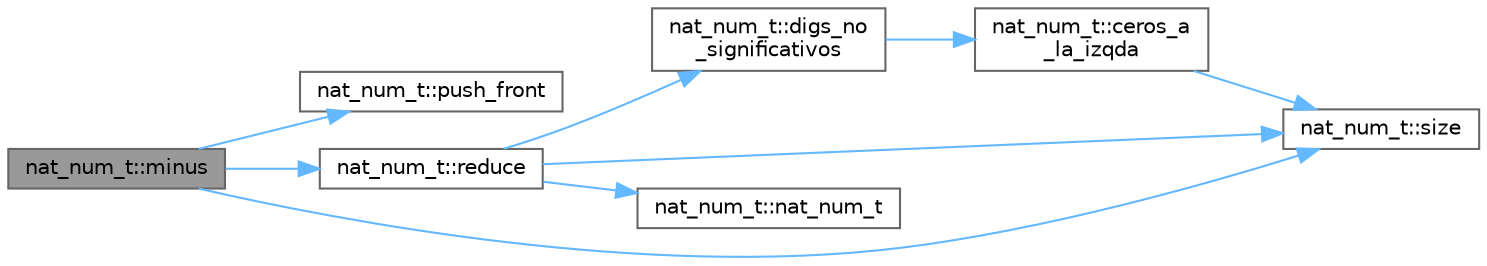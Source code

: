 digraph "nat_num_t::minus"
{
 // INTERACTIVE_SVG=YES
 // LATEX_PDF_SIZE
  bgcolor="transparent";
  edge [fontname=Helvetica,fontsize=10,labelfontname=Helvetica,labelfontsize=10];
  node [fontname=Helvetica,fontsize=10,shape=box,height=0.2,width=0.4];
  rankdir="LR";
  Node1 [label="nat_num_t::minus",height=0.2,width=0.4,color="gray40", fillcolor="grey60", style="filled", fontcolor="black",tooltip=" "];
  Node1 -> Node2 [color="steelblue1",style="solid"];
  Node2 [label="nat_num_t::push_front",height=0.2,width=0.4,color="grey40", fillcolor="white", style="filled",URL="$classnat__num__t.html#aa0ced0babafe7e7e98b393c63d0c06d9",tooltip=" "];
  Node1 -> Node3 [color="steelblue1",style="solid"];
  Node3 [label="nat_num_t::reduce",height=0.2,width=0.4,color="grey40", fillcolor="white", style="filled",URL="$classnat__num__t.html#a5a1e29dfd320bf08016a2f0227621f0d",tooltip=" "];
  Node3 -> Node4 [color="steelblue1",style="solid"];
  Node4 [label="nat_num_t::digs_no\l_significativos",height=0.2,width=0.4,color="grey40", fillcolor="white", style="filled",URL="$classnat__num__t.html#a14b63725918fba3ba1f731c3cda4b6ca",tooltip=" "];
  Node4 -> Node5 [color="steelblue1",style="solid"];
  Node5 [label="nat_num_t::ceros_a\l_la_izqda",height=0.2,width=0.4,color="grey40", fillcolor="white", style="filled",URL="$classnat__num__t.html#a2a7eae79a48f9b29a40c9103cfac72d7",tooltip=" "];
  Node5 -> Node6 [color="steelblue1",style="solid"];
  Node6 [label="nat_num_t::size",height=0.2,width=0.4,color="grey40", fillcolor="white", style="filled",URL="$classnat__num__t.html#a3f420ff49cf6b55ef38936b2035a4071",tooltip=" "];
  Node3 -> Node7 [color="steelblue1",style="solid"];
  Node7 [label="nat_num_t::nat_num_t",height=0.2,width=0.4,color="grey40", fillcolor="white", style="filled",URL="$classnat__num__t.html#a8f8bdd2355aab6b9b24f4c87cd68f5b7",tooltip=" "];
  Node3 -> Node6 [color="steelblue1",style="solid"];
  Node1 -> Node6 [color="steelblue1",style="solid"];
}
